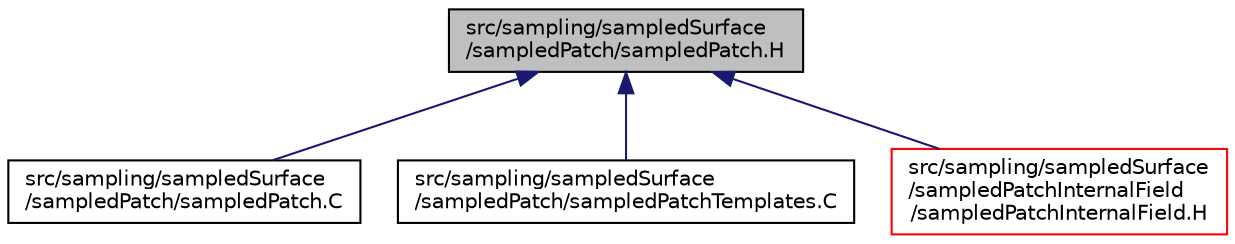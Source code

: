 digraph "src/sampling/sampledSurface/sampledPatch/sampledPatch.H"
{
  bgcolor="transparent";
  edge [fontname="Helvetica",fontsize="10",labelfontname="Helvetica",labelfontsize="10"];
  node [fontname="Helvetica",fontsize="10",shape=record];
  Node354 [label="src/sampling/sampledSurface\l/sampledPatch/sampledPatch.H",height=0.2,width=0.4,color="black", fillcolor="grey75", style="filled", fontcolor="black"];
  Node354 -> Node355 [dir="back",color="midnightblue",fontsize="10",style="solid",fontname="Helvetica"];
  Node355 [label="src/sampling/sampledSurface\l/sampledPatch/sampledPatch.C",height=0.2,width=0.4,color="black",URL="$a15104.html"];
  Node354 -> Node356 [dir="back",color="midnightblue",fontsize="10",style="solid",fontname="Helvetica"];
  Node356 [label="src/sampling/sampledSurface\l/sampledPatch/sampledPatchTemplates.C",height=0.2,width=0.4,color="black",URL="$a15110.html"];
  Node354 -> Node357 [dir="back",color="midnightblue",fontsize="10",style="solid",fontname="Helvetica"];
  Node357 [label="src/sampling/sampledSurface\l/sampledPatchInternalField\l/sampledPatchInternalField.H",height=0.2,width=0.4,color="red",URL="$a15116.html"];
}
